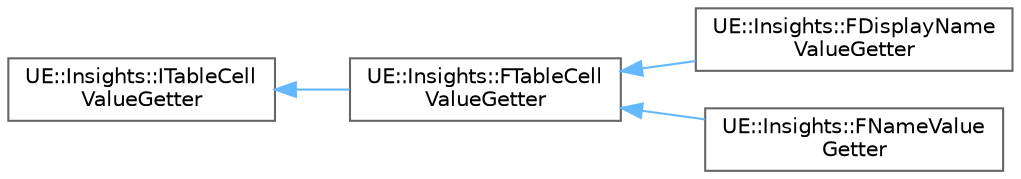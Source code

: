digraph "Graphical Class Hierarchy"
{
 // INTERACTIVE_SVG=YES
 // LATEX_PDF_SIZE
  bgcolor="transparent";
  edge [fontname=Helvetica,fontsize=10,labelfontname=Helvetica,labelfontsize=10];
  node [fontname=Helvetica,fontsize=10,shape=box,height=0.2,width=0.4];
  rankdir="LR";
  Node0 [id="Node000000",label="UE::Insights::ITableCell\lValueGetter",height=0.2,width=0.4,color="grey40", fillcolor="white", style="filled",URL="$df/d68/classUE_1_1Insights_1_1ITableCellValueGetter.html",tooltip=" "];
  Node0 -> Node1 [id="edge9359_Node000000_Node000001",dir="back",color="steelblue1",style="solid",tooltip=" "];
  Node1 [id="Node000001",label="UE::Insights::FTableCell\lValueGetter",height=0.2,width=0.4,color="grey40", fillcolor="white", style="filled",URL="$de/d78/classUE_1_1Insights_1_1FTableCellValueGetter.html",tooltip=" "];
  Node1 -> Node2 [id="edge9360_Node000001_Node000002",dir="back",color="steelblue1",style="solid",tooltip=" "];
  Node2 [id="Node000002",label="UE::Insights::FDisplayName\lValueGetter",height=0.2,width=0.4,color="grey40", fillcolor="white", style="filled",URL="$d8/d9e/classUE_1_1Insights_1_1FDisplayNameValueGetter.html",tooltip=" "];
  Node1 -> Node3 [id="edge9361_Node000001_Node000003",dir="back",color="steelblue1",style="solid",tooltip=" "];
  Node3 [id="Node000003",label="UE::Insights::FNameValue\lGetter",height=0.2,width=0.4,color="grey40", fillcolor="white", style="filled",URL="$d7/def/classUE_1_1Insights_1_1FNameValueGetter.html",tooltip=" "];
}

